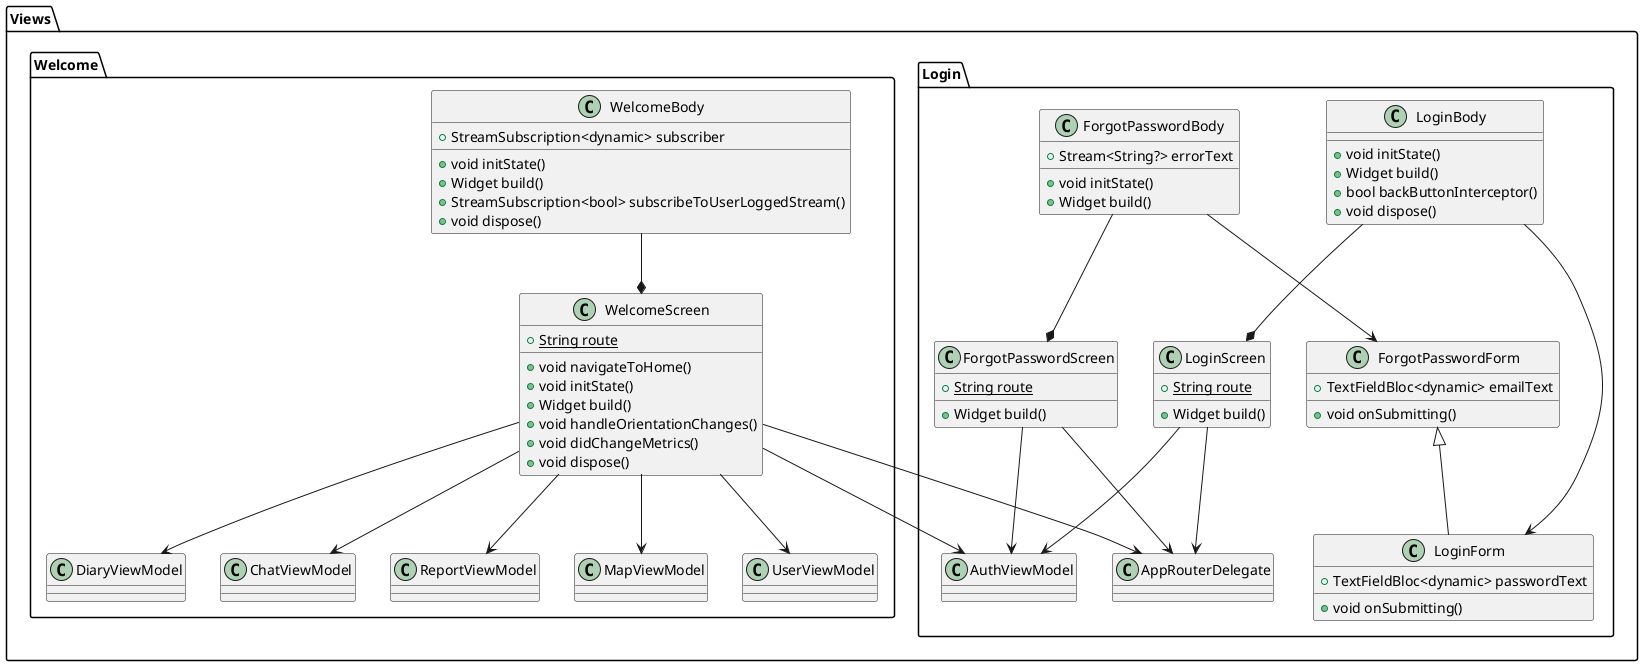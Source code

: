 @startuml ViwesUML
package Views {
    package Login {
        class "LoginScreen" {
            {static} +String route
            +Widget build()
        }
        "LoginScreen" --> "AuthViewModel"
        "LoginScreen" --> "AppRouterDelegate"

        class "LoginBody" {
            +void initState()
            +Widget build()
            +bool backButtonInterceptor()
            +void dispose()
        }
        "LoginBody" --* "LoginScreen"
        "LoginBody" --> "LoginForm"

        class "LoginForm" {
            +TextFieldBloc<dynamic> passwordText
            +void onSubmitting()
        }
        "ForgotPasswordForm" <|-- "LoginForm"

        class "ForgotPasswordScreen" {
            {static} +String route
            +Widget build()
        }
        "ForgotPasswordScreen" --> "AuthViewModel"
        "ForgotPasswordScreen" --> "AppRouterDelegate"

        class "ForgotPasswordBody" {
            +Stream<String?> errorText
            +void initState()
            +Widget build()
        }
        "ForgotPasswordBody" --* "ForgotPasswordScreen"
        "ForgotPasswordBody" --> "ForgotPasswordForm"

        class "ForgotPasswordForm" {
            +TextFieldBloc<dynamic> emailText
            +void onSubmitting()
        }
    }

    package Welcome {
        class "WelcomeScreen" {
            {static} +String route
            +void navigateToHome()
            +void initState()
            +Widget build()
            +void handleOrientationChanges()
            +void didChangeMetrics()
            +void dispose()
        }
        "WelcomeScreen" --> "AuthViewModel"
        "WelcomeScreen" --> "UserViewModel"
        "WelcomeScreen" --> "DiaryViewModel"
        "WelcomeScreen" --> "ChatViewModel"
        "WelcomeScreen" --> "ReportViewModel"
        "WelcomeScreen" --> "MapViewModel"
        "WelcomeScreen" --> "AppRouterDelegate"

        class "WelcomeBody" {
            +StreamSubscription<dynamic> subscriber
            +void initState()
            +Widget build()
            +StreamSubscription<bool> subscribeToUserLoggedStream()
            +void dispose()
        }
        "WelcomeBody" --* "WelcomeScreen"
    }
}
@enduml